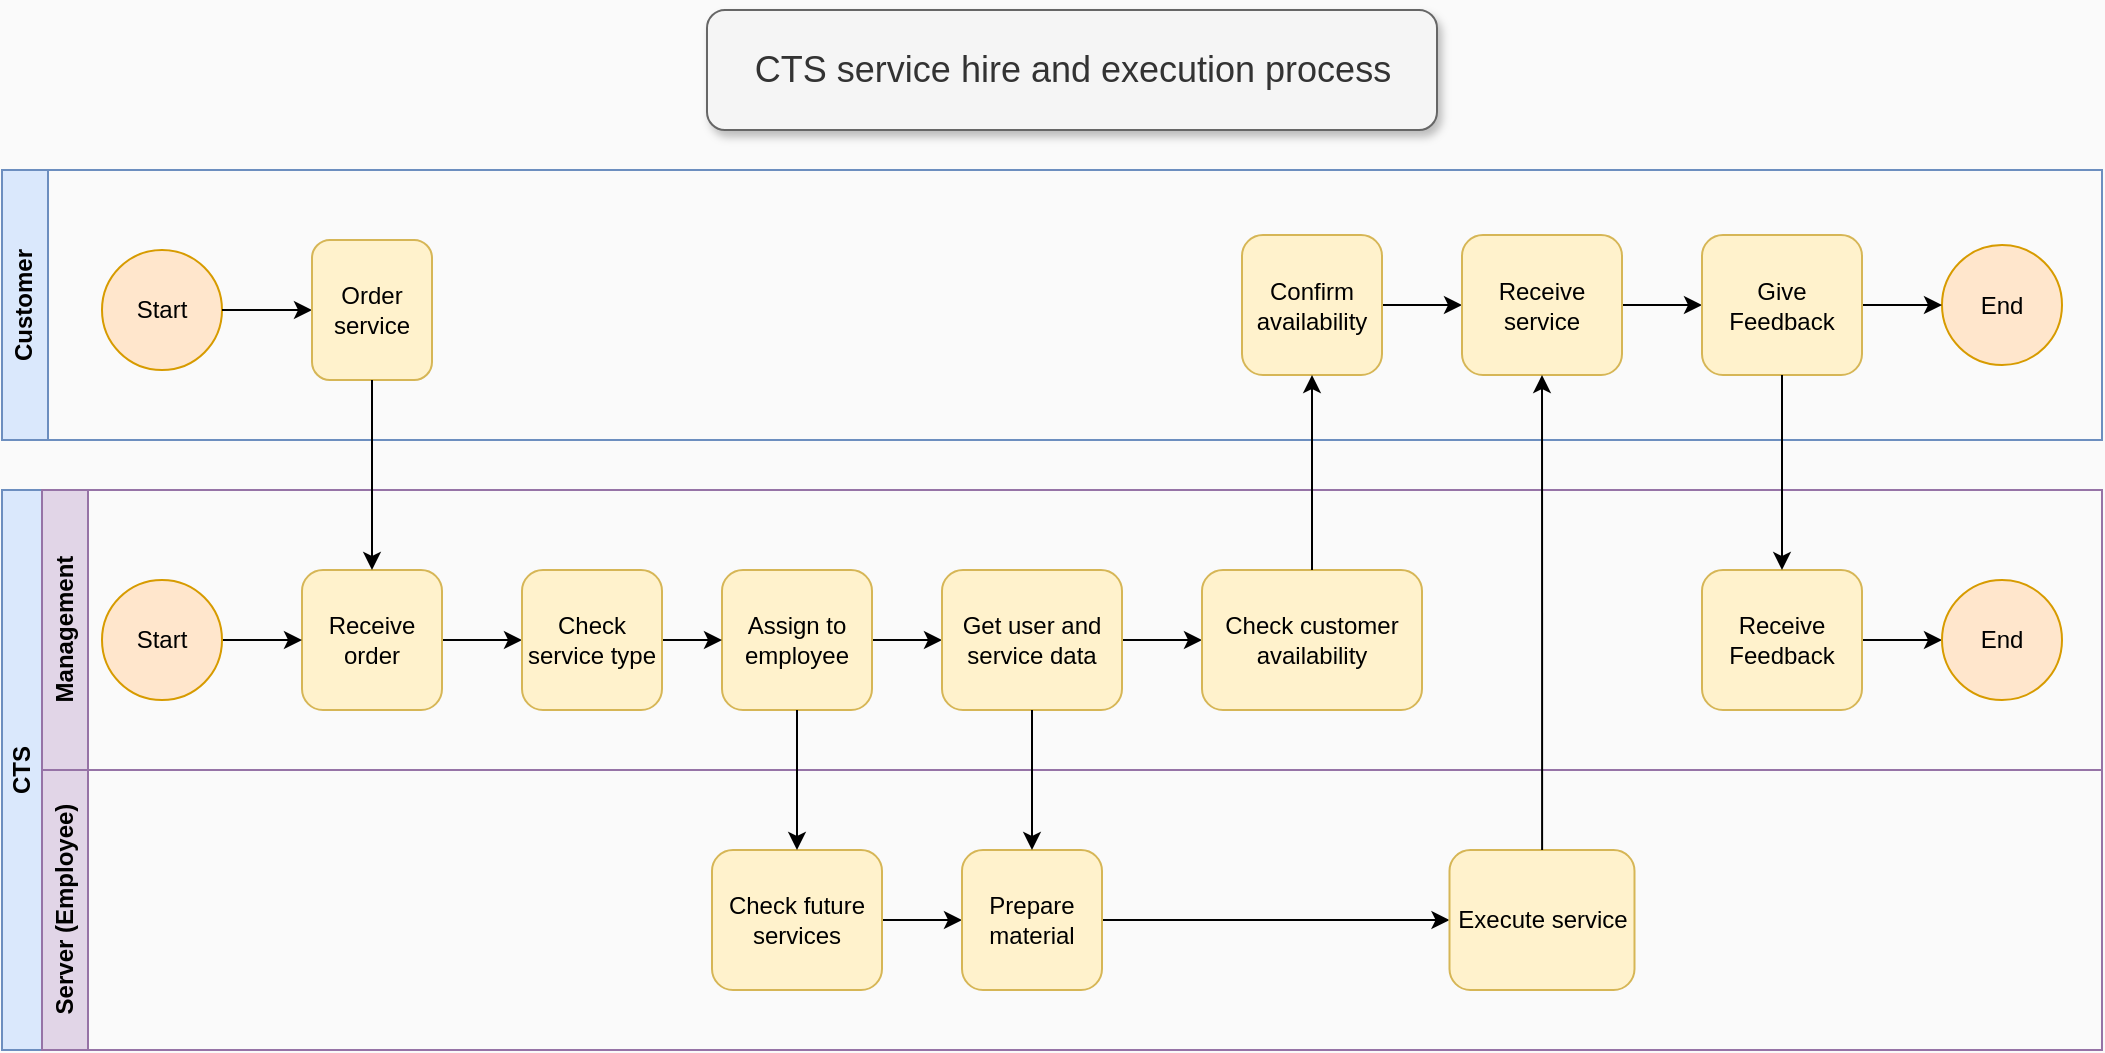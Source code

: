 <mxfile version="21.2.9" type="device">
  <diagram name="Page-1" id="OtUMB2tLBQ-O7a9zXMLh">
    <mxGraphModel dx="1434" dy="731" grid="1" gridSize="10" guides="1" tooltips="1" connect="1" arrows="1" fold="1" page="1" pageScale="1" pageWidth="850" pageHeight="1100" background="#FAFAFA" math="0" shadow="0">
      <root>
        <mxCell id="0" />
        <mxCell id="1" parent="0" />
        <mxCell id="SdQNqddWvItie9GcpCU8-2" value="&lt;div&gt;Customer&lt;/div&gt;" style="swimlane;horizontal=0;whiteSpace=wrap;html=1;fillColor=#dae8fc;strokeColor=#6c8ebf;rounded=0;shadow=0;glass=0;" parent="1" vertex="1">
          <mxGeometry x="310" y="210" width="1050" height="135" as="geometry" />
        </mxCell>
        <mxCell id="SdQNqddWvItie9GcpCU8-7" value="Start" style="ellipse;whiteSpace=wrap;html=1;aspect=fixed;fillColor=#ffe6cc;strokeColor=#d79b00;" parent="SdQNqddWvItie9GcpCU8-2" vertex="1">
          <mxGeometry x="50" y="40" width="60" height="60" as="geometry" />
        </mxCell>
        <mxCell id="SdQNqddWvItie9GcpCU8-38" value="" style="edgeStyle=orthogonalEdgeStyle;rounded=0;orthogonalLoop=1;jettySize=auto;html=1;fillColor=#fff2cc;strokeColor=#000000;" parent="SdQNqddWvItie9GcpCU8-2" source="SdQNqddWvItie9GcpCU8-33" target="SdQNqddWvItie9GcpCU8-37" edge="1">
          <mxGeometry relative="1" as="geometry" />
        </mxCell>
        <mxCell id="SdQNqddWvItie9GcpCU8-33" value="Confirm availability" style="whiteSpace=wrap;html=1;rounded=1;fillColor=#fff2cc;strokeColor=#d6b656;" parent="SdQNqddWvItie9GcpCU8-2" vertex="1">
          <mxGeometry x="620" y="32.5" width="70" height="70" as="geometry" />
        </mxCell>
        <mxCell id="9Hv8hVeZl6TZAGIdS-Sh-14" value="" style="edgeStyle=orthogonalEdgeStyle;rounded=0;orthogonalLoop=1;jettySize=auto;html=1;fillColor=#fff2cc;strokeColor=#000000;" parent="SdQNqddWvItie9GcpCU8-2" source="SdQNqddWvItie9GcpCU8-37" target="9Hv8hVeZl6TZAGIdS-Sh-10" edge="1">
          <mxGeometry relative="1" as="geometry" />
        </mxCell>
        <mxCell id="SdQNqddWvItie9GcpCU8-37" value="Receive service" style="whiteSpace=wrap;html=1;rounded=1;fillColor=#fff2cc;strokeColor=#d6b656;" parent="SdQNqddWvItie9GcpCU8-2" vertex="1">
          <mxGeometry x="730" y="32.5" width="80" height="70" as="geometry" />
        </mxCell>
        <mxCell id="cAwKn6To6EhfXgqqOtdB-1" value="" style="edgeStyle=orthogonalEdgeStyle;rounded=0;orthogonalLoop=1;jettySize=auto;html=1;" parent="SdQNqddWvItie9GcpCU8-2" source="SdQNqddWvItie9GcpCU8-7" target="SdQNqddWvItie9GcpCU8-9" edge="1">
          <mxGeometry relative="1" as="geometry">
            <mxPoint x="180" y="185" as="targetPoint" />
            <mxPoint x="130" y="185" as="sourcePoint" />
            <Array as="points">
              <mxPoint x="90" y="80" />
              <mxPoint x="90" y="80" />
            </Array>
          </mxGeometry>
        </mxCell>
        <mxCell id="SdQNqddWvItie9GcpCU8-9" value="Order service" style="rounded=1;whiteSpace=wrap;html=1;fillColor=#fff2cc;strokeColor=#d6b656;" parent="SdQNqddWvItie9GcpCU8-2" vertex="1">
          <mxGeometry x="155" y="35" width="60" height="70" as="geometry" />
        </mxCell>
        <mxCell id="9Hv8hVeZl6TZAGIdS-Sh-5" value="&lt;div&gt;End&lt;/div&gt;" style="ellipse;whiteSpace=wrap;html=1;aspect=fixed;fillColor=#ffe6cc;strokeColor=#d79b00;" parent="SdQNqddWvItie9GcpCU8-2" vertex="1">
          <mxGeometry x="970" y="37.5" width="60" height="60" as="geometry" />
        </mxCell>
        <mxCell id="9Hv8hVeZl6TZAGIdS-Sh-13" value="" style="edgeStyle=orthogonalEdgeStyle;rounded=0;orthogonalLoop=1;jettySize=auto;html=1;" parent="SdQNqddWvItie9GcpCU8-2" source="9Hv8hVeZl6TZAGIdS-Sh-10" target="9Hv8hVeZl6TZAGIdS-Sh-5" edge="1">
          <mxGeometry relative="1" as="geometry" />
        </mxCell>
        <mxCell id="9Hv8hVeZl6TZAGIdS-Sh-10" value="Give Feedback" style="whiteSpace=wrap;html=1;rounded=1;fillColor=#fff2cc;strokeColor=#d6b656;" parent="SdQNqddWvItie9GcpCU8-2" vertex="1">
          <mxGeometry x="850" y="32.5" width="80" height="70" as="geometry" />
        </mxCell>
        <mxCell id="SdQNqddWvItie9GcpCU8-4" value="CTS" style="swimlane;horizontal=0;whiteSpace=wrap;html=1;startSize=20;fillColor=#dae8fc;strokeColor=#6c8ebf;rounded=0;" parent="1" vertex="1">
          <mxGeometry x="310" y="370" width="1050" height="280" as="geometry">
            <mxRectangle x="30" y="300" width="40" height="130" as="alternateBounds" />
          </mxGeometry>
        </mxCell>
        <mxCell id="SdQNqddWvItie9GcpCU8-5" value="Management" style="swimlane;horizontal=0;whiteSpace=wrap;html=1;fillColor=#e1d5e7;strokeColor=#9673a6;rounded=0;" parent="SdQNqddWvItie9GcpCU8-4" vertex="1">
          <mxGeometry x="20" width="1030" height="140" as="geometry" />
        </mxCell>
        <mxCell id="SdQNqddWvItie9GcpCU8-24" value="" style="edgeStyle=orthogonalEdgeStyle;rounded=0;orthogonalLoop=1;jettySize=auto;html=1;" parent="SdQNqddWvItie9GcpCU8-5" source="SdQNqddWvItie9GcpCU8-11" target="SdQNqddWvItie9GcpCU8-23" edge="1">
          <mxGeometry relative="1" as="geometry" />
        </mxCell>
        <mxCell id="SdQNqddWvItie9GcpCU8-11" value="Receive order" style="rounded=1;whiteSpace=wrap;html=1;fillColor=#fff2cc;strokeColor=#d6b656;" parent="SdQNqddWvItie9GcpCU8-5" vertex="1">
          <mxGeometry x="130" y="40" width="70" height="70" as="geometry" />
        </mxCell>
        <mxCell id="SdQNqddWvItie9GcpCU8-29" value="" style="edgeStyle=orthogonalEdgeStyle;rounded=0;orthogonalLoop=1;jettySize=auto;html=1;fillColor=#fff2cc;strokeColor=#000000;" parent="SdQNqddWvItie9GcpCU8-5" source="SdQNqddWvItie9GcpCU8-14" target="SdQNqddWvItie9GcpCU8-28" edge="1">
          <mxGeometry relative="1" as="geometry" />
        </mxCell>
        <mxCell id="SdQNqddWvItie9GcpCU8-14" value="Assign to employee" style="whiteSpace=wrap;html=1;rounded=1;fillColor=#fff2cc;strokeColor=#d6b656;" parent="SdQNqddWvItie9GcpCU8-5" vertex="1">
          <mxGeometry x="340" y="40" width="75" height="70" as="geometry" />
        </mxCell>
        <mxCell id="SdQNqddWvItie9GcpCU8-25" value="" style="edgeStyle=orthogonalEdgeStyle;rounded=0;orthogonalLoop=1;jettySize=auto;html=1;fillColor=#fff2cc;strokeColor=#000000;" parent="SdQNqddWvItie9GcpCU8-5" source="SdQNqddWvItie9GcpCU8-23" target="SdQNqddWvItie9GcpCU8-14" edge="1">
          <mxGeometry relative="1" as="geometry" />
        </mxCell>
        <mxCell id="SdQNqddWvItie9GcpCU8-23" value="Check service type" style="rounded=1;whiteSpace=wrap;html=1;fillColor=#fff2cc;strokeColor=#d6b656;" parent="SdQNqddWvItie9GcpCU8-5" vertex="1">
          <mxGeometry x="240" y="40" width="70" height="70" as="geometry" />
        </mxCell>
        <mxCell id="SdQNqddWvItie9GcpCU8-32" value="" style="edgeStyle=orthogonalEdgeStyle;rounded=0;orthogonalLoop=1;jettySize=auto;html=1;fillColor=#fff2cc;strokeColor=#000000;" parent="SdQNqddWvItie9GcpCU8-5" source="SdQNqddWvItie9GcpCU8-28" target="SdQNqddWvItie9GcpCU8-31" edge="1">
          <mxGeometry relative="1" as="geometry" />
        </mxCell>
        <mxCell id="SdQNqddWvItie9GcpCU8-28" value="Get user and service data" style="whiteSpace=wrap;html=1;rounded=1;fillColor=#fff2cc;strokeColor=#d6b656;" parent="SdQNqddWvItie9GcpCU8-5" vertex="1">
          <mxGeometry x="450" y="40" width="90" height="70" as="geometry" />
        </mxCell>
        <mxCell id="SdQNqddWvItie9GcpCU8-31" value="Check customer availability" style="whiteSpace=wrap;html=1;rounded=1;fillColor=#fff2cc;strokeColor=#d6b656;" parent="SdQNqddWvItie9GcpCU8-5" vertex="1">
          <mxGeometry x="580" y="40" width="110" height="70" as="geometry" />
        </mxCell>
        <mxCell id="9Hv8hVeZl6TZAGIdS-Sh-7" value="" style="edgeStyle=orthogonalEdgeStyle;rounded=0;orthogonalLoop=1;jettySize=auto;html=1;entryX=0;entryY=0.5;entryDx=0;entryDy=0;" parent="SdQNqddWvItie9GcpCU8-5" source="9Hv8hVeZl6TZAGIdS-Sh-3" target="SdQNqddWvItie9GcpCU8-11" edge="1">
          <mxGeometry relative="1" as="geometry">
            <mxPoint x="90" y="120" as="targetPoint" />
          </mxGeometry>
        </mxCell>
        <mxCell id="9Hv8hVeZl6TZAGIdS-Sh-3" value="Start" style="ellipse;whiteSpace=wrap;html=1;aspect=fixed;fillColor=#ffe6cc;strokeColor=#d79b00;" parent="SdQNqddWvItie9GcpCU8-5" vertex="1">
          <mxGeometry x="30" y="45" width="60" height="60" as="geometry" />
        </mxCell>
        <mxCell id="9Hv8hVeZl6TZAGIdS-Sh-17" value="" style="edgeStyle=orthogonalEdgeStyle;rounded=0;orthogonalLoop=1;jettySize=auto;html=1;" parent="SdQNqddWvItie9GcpCU8-5" source="9Hv8hVeZl6TZAGIdS-Sh-11" target="9Hv8hVeZl6TZAGIdS-Sh-15" edge="1">
          <mxGeometry relative="1" as="geometry" />
        </mxCell>
        <mxCell id="9Hv8hVeZl6TZAGIdS-Sh-11" value="Receive Feedback" style="whiteSpace=wrap;html=1;rounded=1;fillColor=#fff2cc;strokeColor=#d6b656;" parent="SdQNqddWvItie9GcpCU8-5" vertex="1">
          <mxGeometry x="830" y="40" width="80" height="70" as="geometry" />
        </mxCell>
        <mxCell id="9Hv8hVeZl6TZAGIdS-Sh-15" value="&lt;div&gt;End&lt;/div&gt;" style="ellipse;whiteSpace=wrap;html=1;aspect=fixed;fillColor=#ffe6cc;strokeColor=#d79b00;" parent="SdQNqddWvItie9GcpCU8-5" vertex="1">
          <mxGeometry x="950" y="45" width="60" height="60" as="geometry" />
        </mxCell>
        <mxCell id="SdQNqddWvItie9GcpCU8-6" value="Server (Employee)" style="swimlane;horizontal=0;whiteSpace=wrap;html=1;fillColor=#e1d5e7;strokeColor=#9673a6;" parent="1" vertex="1">
          <mxGeometry x="330" y="510" width="1030" height="140" as="geometry" />
        </mxCell>
        <mxCell id="SdQNqddWvItie9GcpCU8-19" value="" style="edgeStyle=orthogonalEdgeStyle;rounded=0;orthogonalLoop=1;jettySize=auto;html=1;fillColor=#fff2cc;strokeColor=#000000;" parent="SdQNqddWvItie9GcpCU8-6" source="SdQNqddWvItie9GcpCU8-17" target="SdQNqddWvItie9GcpCU8-18" edge="1">
          <mxGeometry relative="1" as="geometry" />
        </mxCell>
        <mxCell id="SdQNqddWvItie9GcpCU8-17" value="Check future services" style="whiteSpace=wrap;html=1;rounded=1;fillColor=#fff2cc;strokeColor=#d6b656;" parent="SdQNqddWvItie9GcpCU8-6" vertex="1">
          <mxGeometry x="335" y="40" width="85" height="70" as="geometry" />
        </mxCell>
        <mxCell id="SdQNqddWvItie9GcpCU8-36" value="" style="edgeStyle=orthogonalEdgeStyle;rounded=0;orthogonalLoop=1;jettySize=auto;html=1;fillColor=#fff2cc;strokeColor=#000000;" parent="SdQNqddWvItie9GcpCU8-6" source="SdQNqddWvItie9GcpCU8-18" target="SdQNqddWvItie9GcpCU8-35" edge="1">
          <mxGeometry relative="1" as="geometry" />
        </mxCell>
        <mxCell id="SdQNqddWvItie9GcpCU8-18" value="Prepare material" style="whiteSpace=wrap;html=1;rounded=1;fillColor=#fff2cc;strokeColor=#d6b656;" parent="SdQNqddWvItie9GcpCU8-6" vertex="1">
          <mxGeometry x="460" y="40" width="70" height="70" as="geometry" />
        </mxCell>
        <mxCell id="SdQNqddWvItie9GcpCU8-35" value="Execute service" style="whiteSpace=wrap;html=1;rounded=1;fillColor=#fff2cc;strokeColor=#d6b656;" parent="SdQNqddWvItie9GcpCU8-6" vertex="1">
          <mxGeometry x="703.75" y="40" width="92.5" height="70" as="geometry" />
        </mxCell>
        <mxCell id="SdQNqddWvItie9GcpCU8-10" style="edgeStyle=orthogonalEdgeStyle;rounded=0;orthogonalLoop=1;jettySize=auto;html=1;entryX=0.5;entryY=0;entryDx=0;entryDy=0;" parent="1" source="SdQNqddWvItie9GcpCU8-9" target="SdQNqddWvItie9GcpCU8-11" edge="1">
          <mxGeometry relative="1" as="geometry">
            <mxPoint x="560" y="410" as="targetPoint" />
          </mxGeometry>
        </mxCell>
        <mxCell id="SdQNqddWvItie9GcpCU8-16" style="edgeStyle=orthogonalEdgeStyle;rounded=0;orthogonalLoop=1;jettySize=auto;html=1;entryX=0.5;entryY=0;entryDx=0;entryDy=0;fillColor=#fff2cc;strokeColor=#000000;" parent="1" source="SdQNqddWvItie9GcpCU8-14" target="SdQNqddWvItie9GcpCU8-17" edge="1">
          <mxGeometry relative="1" as="geometry">
            <mxPoint x="673" y="550" as="targetPoint" />
          </mxGeometry>
        </mxCell>
        <mxCell id="SdQNqddWvItie9GcpCU8-30" value="" style="edgeStyle=orthogonalEdgeStyle;rounded=0;orthogonalLoop=1;jettySize=auto;html=1;fillColor=#fff2cc;strokeColor=#000000;" parent="1" source="SdQNqddWvItie9GcpCU8-28" target="SdQNqddWvItie9GcpCU8-18" edge="1">
          <mxGeometry relative="1" as="geometry" />
        </mxCell>
        <mxCell id="SdQNqddWvItie9GcpCU8-34" value="" style="edgeStyle=orthogonalEdgeStyle;rounded=0;orthogonalLoop=1;jettySize=auto;html=1;fillColor=#fff2cc;strokeColor=#000000;" parent="1" source="SdQNqddWvItie9GcpCU8-31" target="SdQNqddWvItie9GcpCU8-33" edge="1">
          <mxGeometry relative="1" as="geometry" />
        </mxCell>
        <mxCell id="SdQNqddWvItie9GcpCU8-41" value="" style="edgeStyle=orthogonalEdgeStyle;rounded=0;orthogonalLoop=1;jettySize=auto;html=1;entryX=0.5;entryY=1;entryDx=0;entryDy=0;fillColor=#fff2cc;strokeColor=#000000;" parent="1" source="SdQNqddWvItie9GcpCU8-35" target="SdQNqddWvItie9GcpCU8-37" edge="1">
          <mxGeometry relative="1" as="geometry">
            <mxPoint x="991.3" y="475" as="targetPoint" />
          </mxGeometry>
        </mxCell>
        <mxCell id="9Hv8hVeZl6TZAGIdS-Sh-12" value="" style="edgeStyle=orthogonalEdgeStyle;rounded=0;orthogonalLoop=1;jettySize=auto;html=1;fillColor=#fff2cc;strokeColor=#000000;" parent="1" source="9Hv8hVeZl6TZAGIdS-Sh-10" target="9Hv8hVeZl6TZAGIdS-Sh-11" edge="1">
          <mxGeometry relative="1" as="geometry" />
        </mxCell>
        <mxCell id="WYlmgksiD6ClPM5T3Wh--1" value="&lt;font style=&quot;font-size: 18px;&quot;&gt;CTS service hire and execution process&lt;/font&gt;" style="rounded=1;whiteSpace=wrap;html=1;fillColor=#f5f5f5;fillStyle=auto;strokeColor=#666666;glass=0;shadow=1;fontColor=#333333;" vertex="1" parent="1">
          <mxGeometry x="662.5" y="130" width="365" height="60" as="geometry" />
        </mxCell>
      </root>
    </mxGraphModel>
  </diagram>
</mxfile>
